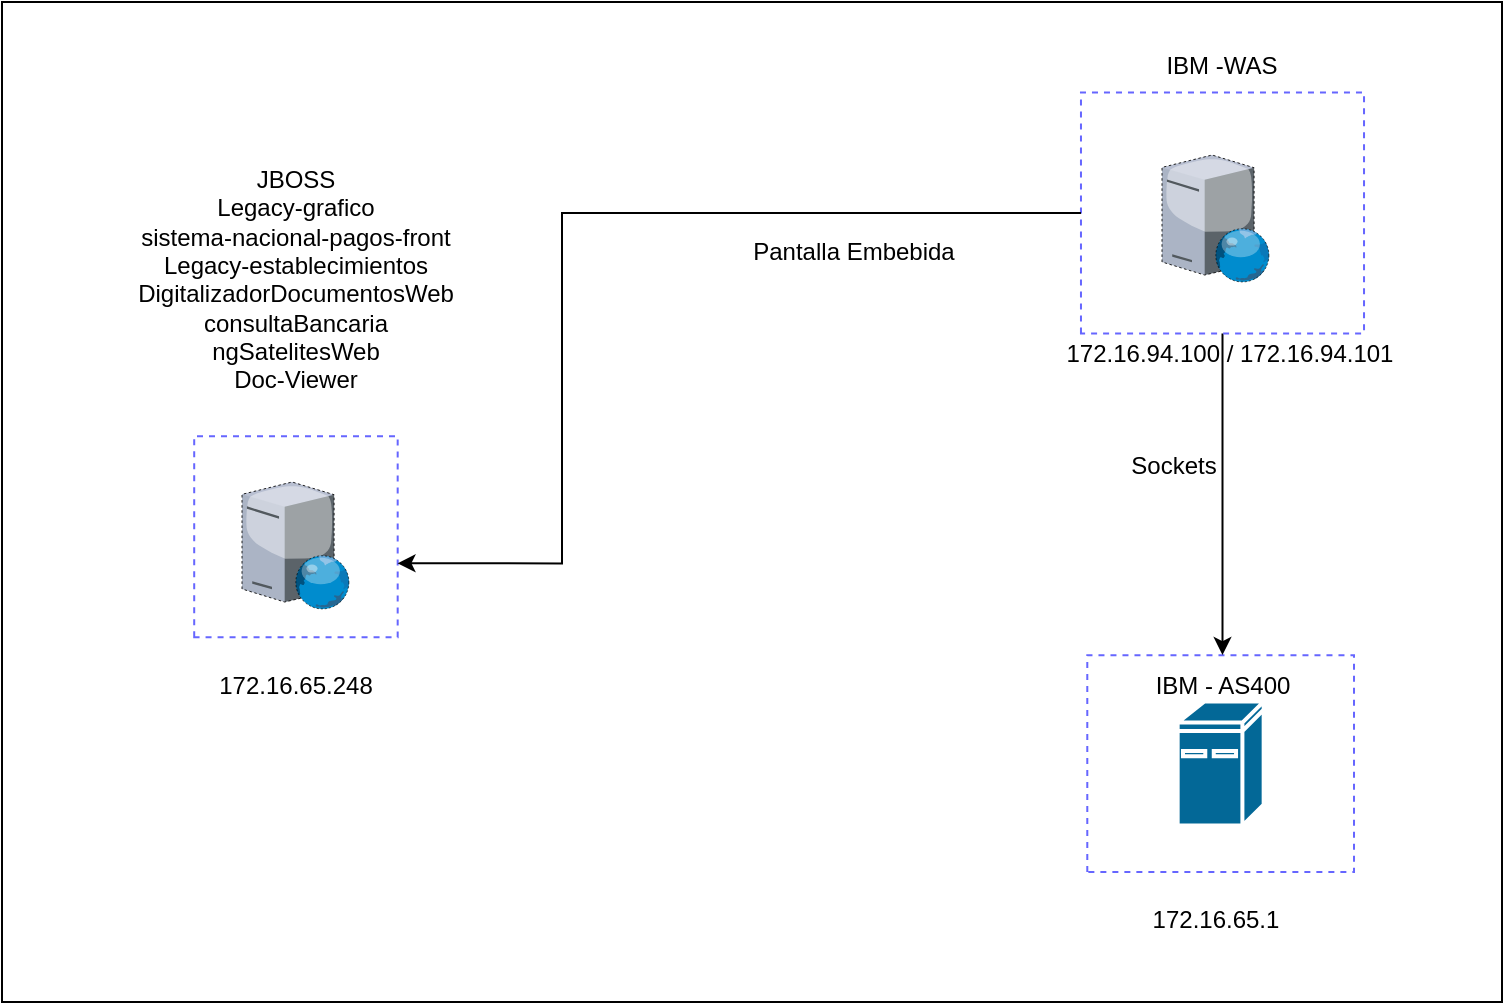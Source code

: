 <mxfile version="27.0.8">
  <diagram name="Página-1" id="1NfzrsSBAQIXd0GixsYl">
    <mxGraphModel dx="1426" dy="751" grid="1" gridSize="10" guides="1" tooltips="1" connect="1" arrows="1" fold="1" page="1" pageScale="1" pageWidth="827" pageHeight="1169" math="0" shadow="0">
      <root>
        <mxCell id="0" />
        <mxCell id="1" parent="0" />
        <mxCell id="kDI3Yf1xW3iRwXi5C575-1" value="" style="rounded=0;whiteSpace=wrap;html=1;glass=0;dashed=1;fillStyle=auto;strokeColor=#6666FF;strokeWidth=1;fillColor=none;gradientColor=default;rotation=-90;" vertex="1" parent="1">
          <mxGeometry x="872.43" y="514.43" width="92.33" height="141.53" as="geometry" />
        </mxCell>
        <mxCell id="kDI3Yf1xW3iRwXi5C575-2" value="" style="rounded=0;whiteSpace=wrap;html=1;movable=1;resizable=1;rotatable=1;deletable=1;editable=1;locked=0;connectable=1;" vertex="1" parent="1">
          <mxGeometry x="330" y="220" width="750" height="500" as="geometry" />
        </mxCell>
        <mxCell id="kDI3Yf1xW3iRwXi5C575-3" value="" style="rounded=0;whiteSpace=wrap;html=1;glass=0;dashed=1;fillStyle=auto;strokeColor=#6666FF;strokeWidth=1;fillColor=none;gradientColor=default;rotation=-90;" vertex="1" parent="1">
          <mxGeometry x="885.12" y="534.11" width="108.41" height="133.36" as="geometry" />
        </mxCell>
        <mxCell id="kDI3Yf1xW3iRwXi5C575-4" value="" style="shape=mxgraph.cisco.computers_and_peripherals.ibm_mini_as400;html=1;pointerEvents=1;dashed=0;fillColor=#036897;strokeColor=#ffffff;strokeWidth=2;verticalLabelPosition=bottom;verticalAlign=top;align=center;outlineConnect=0;rounded=0;glass=0;fillStyle=auto;" vertex="1" parent="1">
          <mxGeometry x="917.83" y="569.79" width="43" height="62" as="geometry" />
        </mxCell>
        <mxCell id="kDI3Yf1xW3iRwXi5C575-5" value="" style="verticalLabelPosition=bottom;sketch=0;aspect=fixed;html=1;verticalAlign=top;strokeColor=none;align=center;outlineConnect=0;shape=mxgraph.citrix.web_server;dashed=1;" vertex="1" parent="1">
          <mxGeometry x="910" y="296.51" width="53.93" height="63.45" as="geometry" />
        </mxCell>
        <mxCell id="kDI3Yf1xW3iRwXi5C575-6" style="edgeStyle=orthogonalEdgeStyle;rounded=0;orthogonalLoop=1;jettySize=auto;html=1;" edge="1" parent="1" source="kDI3Yf1xW3iRwXi5C575-7" target="kDI3Yf1xW3iRwXi5C575-9">
          <mxGeometry relative="1" as="geometry" />
        </mxCell>
        <mxCell id="kDI3Yf1xW3iRwXi5C575-7" value="" style="rounded=0;whiteSpace=wrap;html=1;glass=0;dashed=1;fillStyle=auto;strokeColor=#6666FF;strokeWidth=1;fillColor=none;gradientColor=default;rotation=-90;" vertex="1" parent="1">
          <mxGeometry x="880" y="254.7" width="120.5" height="141.53" as="geometry" />
        </mxCell>
        <mxCell id="kDI3Yf1xW3iRwXi5C575-8" value="IBM -WAS" style="text;html=1;strokeColor=none;fillColor=none;align=center;verticalAlign=middle;whiteSpace=wrap;rounded=0;glass=0;dashed=1;fillStyle=auto;" vertex="1" parent="1">
          <mxGeometry x="910.25" y="236.51" width="60" height="30" as="geometry" />
        </mxCell>
        <mxCell id="kDI3Yf1xW3iRwXi5C575-9" value="IBM - AS400" style="text;html=1;strokeColor=none;fillColor=none;align=center;verticalAlign=middle;whiteSpace=wrap;rounded=0;glass=0;dashed=1;fillStyle=auto;" vertex="1" parent="1">
          <mxGeometry x="885.92" y="546.51" width="108.65" height="30" as="geometry" />
        </mxCell>
        <mxCell id="kDI3Yf1xW3iRwXi5C575-10" value="Sockets" style="text;html=1;strokeColor=none;fillColor=none;align=center;verticalAlign=middle;whiteSpace=wrap;rounded=0;glass=0;dashed=1;fillStyle=auto;" vertex="1" parent="1">
          <mxGeometry x="850" y="436.51" width="131.85" height="30" as="geometry" />
        </mxCell>
        <mxCell id="kDI3Yf1xW3iRwXi5C575-11" value="" style="verticalLabelPosition=bottom;sketch=0;aspect=fixed;html=1;verticalAlign=top;strokeColor=none;align=center;outlineConnect=0;shape=mxgraph.citrix.web_server;dashed=1;" vertex="1" parent="1">
          <mxGeometry x="450" y="460.0" width="53.93" height="63.45" as="geometry" />
        </mxCell>
        <mxCell id="kDI3Yf1xW3iRwXi5C575-13" value="" style="rounded=0;whiteSpace=wrap;html=1;glass=0;dashed=1;fillStyle=auto;strokeColor=#6666FF;strokeWidth=1;fillColor=none;gradientColor=default;rotation=-90;" vertex="1" parent="1">
          <mxGeometry x="426.67" y="436.51" width="100.6" height="101.74" as="geometry" />
        </mxCell>
        <mxCell id="kDI3Yf1xW3iRwXi5C575-15" style="edgeStyle=orthogonalEdgeStyle;rounded=0;orthogonalLoop=1;jettySize=auto;html=1;entryX=0.368;entryY=0.999;entryDx=0;entryDy=0;entryPerimeter=0;" edge="1" parent="1" source="kDI3Yf1xW3iRwXi5C575-7" target="kDI3Yf1xW3iRwXi5C575-13">
          <mxGeometry relative="1" as="geometry">
            <Array as="points">
              <mxPoint x="610" y="326" />
              <mxPoint x="610" y="501" />
            </Array>
          </mxGeometry>
        </mxCell>
        <mxCell id="kDI3Yf1xW3iRwXi5C575-18" value="JBOSS&lt;div&gt;Legacy-grafico&lt;/div&gt;&lt;div&gt;sistema-nacional-pagos-front&lt;/div&gt;&lt;div&gt;Legacy-establecimientos&lt;/div&gt;&lt;div&gt;DigitalizadorDocumentosWeb&lt;/div&gt;&lt;div&gt;consultaBancaria&lt;/div&gt;&lt;div&gt;ngSatelitesWeb&lt;/div&gt;&lt;div&gt;Doc-Viewer&lt;/div&gt;&lt;div&gt;&amp;nbsp;&lt;/div&gt;" style="text;html=1;strokeColor=none;fillColor=none;align=center;verticalAlign=middle;whiteSpace=wrap;rounded=0;glass=0;dashed=1;fillStyle=auto;" vertex="1" parent="1">
          <mxGeometry x="399.04" y="296.51" width="155.85" height="139.96" as="geometry" />
        </mxCell>
        <mxCell id="kDI3Yf1xW3iRwXi5C575-19" value="Pantalla Embebida" style="text;html=1;strokeColor=none;fillColor=none;align=center;verticalAlign=middle;whiteSpace=wrap;rounded=0;glass=0;dashed=1;fillStyle=auto;" vertex="1" parent="1">
          <mxGeometry x="690" y="329.96" width="131.85" height="30" as="geometry" />
        </mxCell>
        <mxCell id="kDI3Yf1xW3iRwXi5C575-20" value="&lt;div&gt;&lt;span data-teams=&quot;true&quot;&gt;&lt;span dir=&quot;ltr&quot; class=&quot;ui-provider a b c d e f g h i j k l m n o p q r s t u v w x y z ab ac ae af ag ah ai aj ak&quot;&gt;172.16.94.100 / 172.16.94.101&lt;/span&gt;&lt;/span&gt;&lt;br&gt;&lt;/div&gt;" style="text;html=1;strokeColor=none;fillColor=none;align=center;verticalAlign=middle;whiteSpace=wrap;rounded=0;glass=0;dashed=1;fillStyle=auto;" vertex="1" parent="1">
          <mxGeometry x="850" y="381.01" width="187.57" height="30" as="geometry" />
        </mxCell>
        <mxCell id="kDI3Yf1xW3iRwXi5C575-21" value="&lt;br&gt;172.16.65.1" style="text;html=1;strokeColor=none;fillColor=none;align=center;verticalAlign=middle;whiteSpace=wrap;rounded=0;glass=0;dashed=1;fillStyle=auto;" vertex="1" parent="1">
          <mxGeometry x="871.04" y="655.96" width="131.85" height="30" as="geometry" />
        </mxCell>
        <mxCell id="kDI3Yf1xW3iRwXi5C575-22" value="&lt;div&gt;&lt;span style=&quot;background-color: transparent; color: light-dark(rgb(0, 0, 0), rgb(255, 255, 255));&quot;&gt;172.16.65.248&lt;/span&gt;&lt;br&gt;&lt;/div&gt;" style="text;html=1;strokeColor=none;fillColor=none;align=center;verticalAlign=middle;whiteSpace=wrap;rounded=0;glass=0;dashed=1;fillStyle=auto;" vertex="1" parent="1">
          <mxGeometry x="383.18" y="546.51" width="187.57" height="30" as="geometry" />
        </mxCell>
      </root>
    </mxGraphModel>
  </diagram>
</mxfile>
